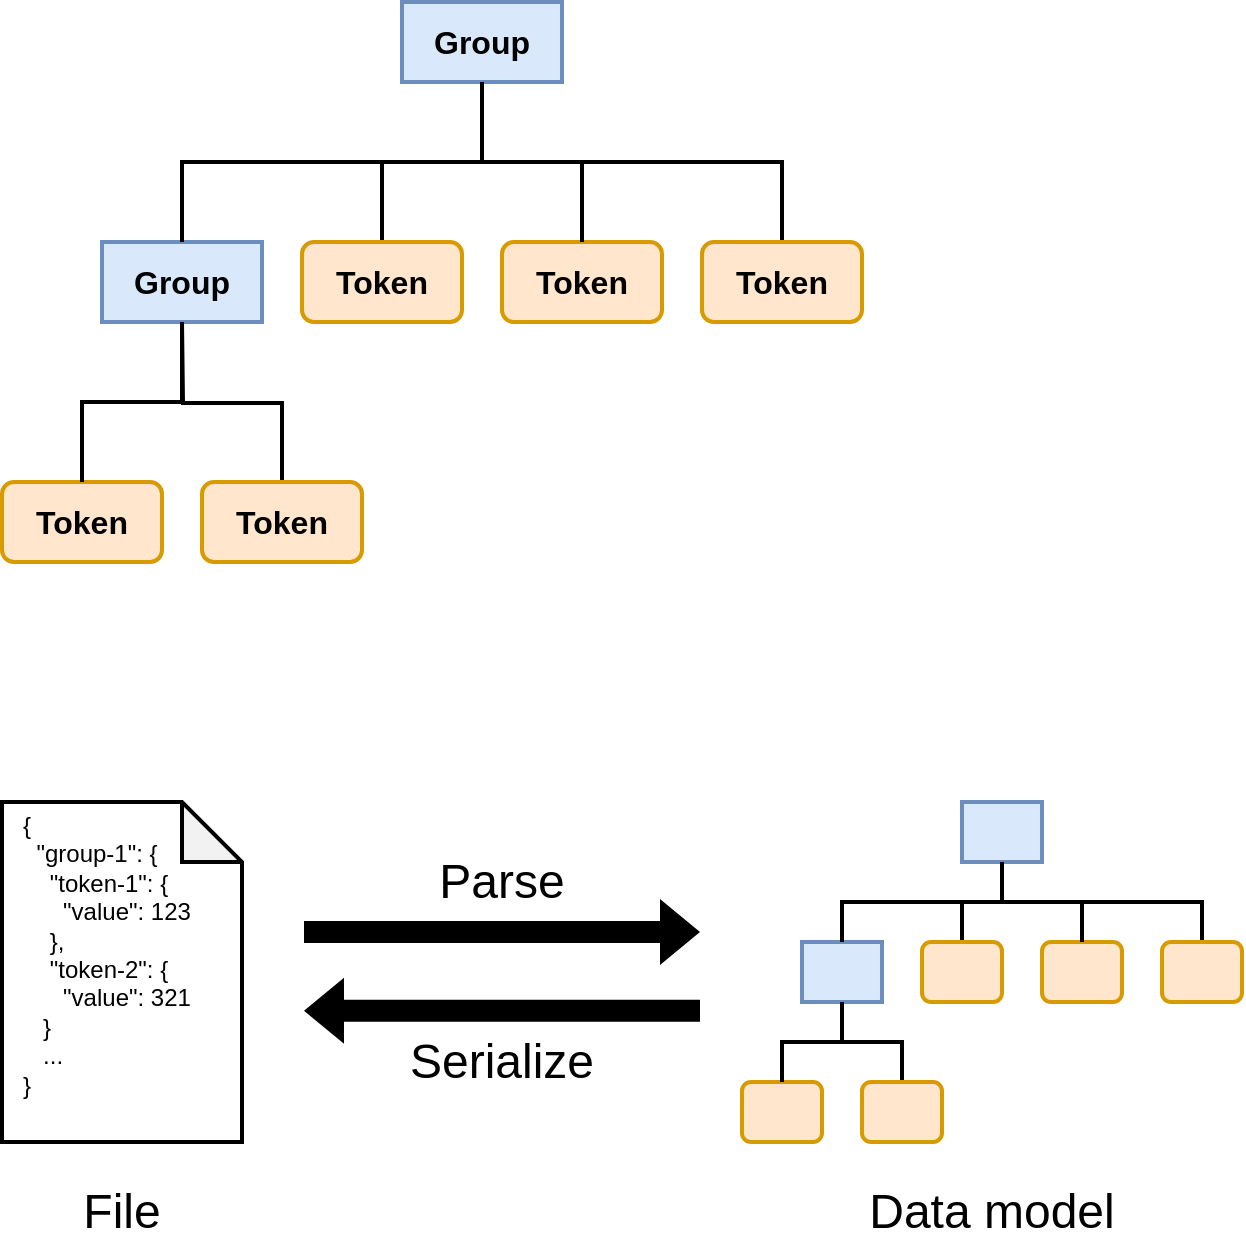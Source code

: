<mxfile version="16.2.2" type="github">
  <diagram id="TrQrrfVZEsW6YvjK7MY5" name="Page-1">
    <mxGraphModel dx="920" dy="462" grid="1" gridSize="10" guides="1" tooltips="1" connect="1" arrows="1" fold="1" page="1" pageScale="1" pageWidth="827" pageHeight="1169" math="0" shadow="0">
      <root>
        <mxCell id="0" />
        <mxCell id="1" parent="0" />
        <mxCell id="7WM5nvCgGK0gfCocXx7i-20" value="" style="group" vertex="1" connectable="0" parent="1">
          <mxGeometry x="80" y="80" width="430" height="280" as="geometry" />
        </mxCell>
        <mxCell id="7WM5nvCgGK0gfCocXx7i-1" value="Group" style="whiteSpace=wrap;html=1;fontStyle=1;fillColor=#dae8fc;strokeColor=#6c8ebf;strokeWidth=2;fontSize=16;" vertex="1" parent="7WM5nvCgGK0gfCocXx7i-20">
          <mxGeometry x="200" width="80" height="40" as="geometry" />
        </mxCell>
        <mxCell id="7WM5nvCgGK0gfCocXx7i-3" value="Group" style="whiteSpace=wrap;html=1;fontStyle=1;fillColor=#dae8fc;strokeColor=#6c8ebf;strokeWidth=2;fontSize=16;" vertex="1" parent="7WM5nvCgGK0gfCocXx7i-20">
          <mxGeometry x="50" y="120" width="80" height="40" as="geometry" />
        </mxCell>
        <mxCell id="7WM5nvCgGK0gfCocXx7i-4" value="" style="edgeStyle=orthogonalEdgeStyle;rounded=0;orthogonalLoop=1;jettySize=auto;html=1;startArrow=none;startFill=0;endArrow=none;endFill=0;exitX=0.5;exitY=1;exitDx=0;exitDy=0;strokeWidth=2;fontSize=16;" edge="1" parent="7WM5nvCgGK0gfCocXx7i-20" source="7WM5nvCgGK0gfCocXx7i-1" target="7WM5nvCgGK0gfCocXx7i-3">
          <mxGeometry relative="1" as="geometry" />
        </mxCell>
        <mxCell id="7WM5nvCgGK0gfCocXx7i-6" value="Token" style="whiteSpace=wrap;html=1;fontStyle=1;fillColor=#ffe6cc;strokeColor=#d79b00;strokeWidth=2;fontSize=16;rounded=1;" vertex="1" parent="7WM5nvCgGK0gfCocXx7i-20">
          <mxGeometry x="250" y="120" width="80" height="40" as="geometry" />
        </mxCell>
        <mxCell id="7WM5nvCgGK0gfCocXx7i-7" value="" style="edgeStyle=orthogonalEdgeStyle;rounded=0;orthogonalLoop=1;jettySize=auto;html=1;endArrow=none;endFill=0;strokeWidth=2;fontSize=16;" edge="1" parent="7WM5nvCgGK0gfCocXx7i-20" source="7WM5nvCgGK0gfCocXx7i-1" target="7WM5nvCgGK0gfCocXx7i-6">
          <mxGeometry relative="1" as="geometry" />
        </mxCell>
        <mxCell id="7WM5nvCgGK0gfCocXx7i-11" style="edgeStyle=orthogonalEdgeStyle;rounded=0;orthogonalLoop=1;jettySize=auto;html=1;exitX=0.5;exitY=0;exitDx=0;exitDy=0;entryX=0.5;entryY=1;entryDx=0;entryDy=0;startArrow=none;startFill=0;endArrow=none;endFill=0;strokeWidth=2;fontSize=16;" edge="1" parent="7WM5nvCgGK0gfCocXx7i-20" source="7WM5nvCgGK0gfCocXx7i-8" target="7WM5nvCgGK0gfCocXx7i-1">
          <mxGeometry relative="1" as="geometry" />
        </mxCell>
        <mxCell id="7WM5nvCgGK0gfCocXx7i-8" value="Token" style="whiteSpace=wrap;html=1;fontStyle=1;fillColor=#ffe6cc;strokeColor=#d79b00;strokeWidth=2;fontSize=16;rounded=1;" vertex="1" parent="7WM5nvCgGK0gfCocXx7i-20">
          <mxGeometry x="150" y="120" width="80" height="40" as="geometry" />
        </mxCell>
        <mxCell id="7WM5nvCgGK0gfCocXx7i-12" style="edgeStyle=orthogonalEdgeStyle;rounded=0;orthogonalLoop=1;jettySize=auto;html=1;exitX=0.5;exitY=0;exitDx=0;exitDy=0;entryX=0.5;entryY=1;entryDx=0;entryDy=0;startArrow=none;startFill=0;endArrow=none;endFill=0;strokeWidth=2;fontSize=16;" edge="1" parent="7WM5nvCgGK0gfCocXx7i-20" source="7WM5nvCgGK0gfCocXx7i-9" target="7WM5nvCgGK0gfCocXx7i-1">
          <mxGeometry relative="1" as="geometry" />
        </mxCell>
        <mxCell id="7WM5nvCgGK0gfCocXx7i-9" value="Token" style="whiteSpace=wrap;html=1;fontStyle=1;fillColor=#ffe6cc;strokeColor=#d79b00;strokeWidth=2;fontSize=16;rounded=1;" vertex="1" parent="7WM5nvCgGK0gfCocXx7i-20">
          <mxGeometry x="350" y="120" width="80" height="40" as="geometry" />
        </mxCell>
        <mxCell id="7WM5nvCgGK0gfCocXx7i-13" value="Token" style="whiteSpace=wrap;html=1;fontStyle=1;fillColor=#ffe6cc;strokeColor=#d79b00;strokeWidth=2;fontSize=16;rounded=1;" vertex="1" parent="7WM5nvCgGK0gfCocXx7i-20">
          <mxGeometry y="240" width="80" height="40" as="geometry" />
        </mxCell>
        <mxCell id="7WM5nvCgGK0gfCocXx7i-17" style="edgeStyle=orthogonalEdgeStyle;rounded=0;orthogonalLoop=1;jettySize=auto;html=1;exitX=0.5;exitY=1;exitDx=0;exitDy=0;entryX=0.5;entryY=0;entryDx=0;entryDy=0;startArrow=none;startFill=0;endArrow=none;endFill=0;strokeWidth=2;fontSize=16;" edge="1" parent="7WM5nvCgGK0gfCocXx7i-20" source="7WM5nvCgGK0gfCocXx7i-3" target="7WM5nvCgGK0gfCocXx7i-13">
          <mxGeometry relative="1" as="geometry" />
        </mxCell>
        <mxCell id="7WM5nvCgGK0gfCocXx7i-18" style="edgeStyle=orthogonalEdgeStyle;rounded=0;orthogonalLoop=1;jettySize=auto;html=1;exitX=0.5;exitY=0;exitDx=0;exitDy=0;startArrow=none;startFill=0;endArrow=none;endFill=0;strokeWidth=2;fontSize=16;" edge="1" parent="7WM5nvCgGK0gfCocXx7i-20" source="7WM5nvCgGK0gfCocXx7i-14">
          <mxGeometry relative="1" as="geometry">
            <mxPoint x="90" y="160" as="targetPoint" />
          </mxGeometry>
        </mxCell>
        <mxCell id="7WM5nvCgGK0gfCocXx7i-14" value="Token" style="whiteSpace=wrap;html=1;fontStyle=1;fillColor=#ffe6cc;strokeColor=#d79b00;strokeWidth=2;fontSize=16;rounded=1;" vertex="1" parent="7WM5nvCgGK0gfCocXx7i-20">
          <mxGeometry x="100" y="240" width="80" height="40" as="geometry" />
        </mxCell>
        <mxCell id="7WM5nvCgGK0gfCocXx7i-45" value="" style="group" vertex="1" connectable="0" parent="1">
          <mxGeometry x="80" y="480" width="620" height="220" as="geometry" />
        </mxCell>
        <mxCell id="7WM5nvCgGK0gfCocXx7i-19" value="&lt;div style=&quot;font-size: 12px&quot; align=&quot;left&quot;&gt;&lt;font style=&quot;font-size: 12px&quot;&gt;{&lt;/font&gt;&lt;/div&gt;&lt;div style=&quot;font-size: 12px&quot; align=&quot;left&quot;&gt;&lt;font style=&quot;font-size: 12px&quot;&gt;&amp;nbsp; &quot;group-1&quot;: {&lt;/font&gt;&lt;/div&gt;&lt;div style=&quot;font-size: 12px&quot; align=&quot;left&quot;&gt;&lt;font style=&quot;font-size: 12px&quot;&gt;&amp;nbsp;&amp;nbsp;&amp;nbsp; &quot;token-1&quot;: {&lt;/font&gt;&lt;/div&gt;&lt;div style=&quot;font-size: 12px&quot; align=&quot;left&quot;&gt;&lt;font style=&quot;font-size: 12px&quot;&gt;&amp;nbsp;&amp;nbsp;&amp;nbsp;&amp;nbsp;&amp;nbsp; &quot;value&quot;: 123&lt;/font&gt;&lt;/div&gt;&lt;div style=&quot;font-size: 12px&quot; align=&quot;left&quot;&gt;&lt;font style=&quot;font-size: 12px&quot;&gt;&amp;nbsp;&amp;nbsp;&amp;nbsp; },&lt;/font&gt;&lt;/div&gt;&lt;div style=&quot;font-size: 12px&quot; align=&quot;left&quot;&gt;&lt;font style=&quot;font-size: 12px&quot;&gt;&amp;nbsp;&amp;nbsp;&amp;nbsp; &quot;token-2&quot;: {&lt;/font&gt;&lt;/div&gt;&lt;div style=&quot;font-size: 12px&quot; align=&quot;left&quot;&gt;&lt;font style=&quot;font-size: 12px&quot;&gt;&amp;nbsp;&amp;nbsp;&amp;nbsp;&amp;nbsp;&amp;nbsp; &quot;value&quot;: 321&lt;/font&gt;&lt;/div&gt;&lt;div style=&quot;font-size: 12px&quot; align=&quot;left&quot;&gt;&lt;font style=&quot;font-size: 12px&quot;&gt;&amp;nbsp;&amp;nbsp; }&lt;/font&gt;&lt;/div&gt;&lt;div style=&quot;font-size: 12px&quot; align=&quot;left&quot;&gt;&lt;font style=&quot;font-size: 12px&quot;&gt;&amp;nbsp;&amp;nbsp; ...&lt;/font&gt;&lt;/div&gt;&lt;div style=&quot;font-size: 12px&quot; align=&quot;left&quot;&gt;&lt;font style=&quot;font-size: 12px&quot;&gt;}&lt;br&gt;&lt;/font&gt;&lt;/div&gt;&lt;font style=&quot;font-size: 12px&quot;&gt;&lt;br&gt;&lt;/font&gt;" style="shape=note;whiteSpace=wrap;html=1;backgroundOutline=1;darkOpacity=0.05;rounded=1;fontSize=16;strokeWidth=2;verticalAlign=top;spacing=0;spacingLeft=-15;" vertex="1" parent="7WM5nvCgGK0gfCocXx7i-45">
          <mxGeometry width="120" height="170" as="geometry" />
        </mxCell>
        <mxCell id="7WM5nvCgGK0gfCocXx7i-37" value="" style="group" vertex="1" connectable="0" parent="7WM5nvCgGK0gfCocXx7i-45">
          <mxGeometry x="370" width="250" height="170" as="geometry" />
        </mxCell>
        <mxCell id="7WM5nvCgGK0gfCocXx7i-22" value="" style="whiteSpace=wrap;html=1;fontStyle=1;fillColor=#dae8fc;strokeColor=#6c8ebf;strokeWidth=2;fontSize=16;" vertex="1" parent="7WM5nvCgGK0gfCocXx7i-37">
          <mxGeometry x="110" width="40" height="30" as="geometry" />
        </mxCell>
        <mxCell id="7WM5nvCgGK0gfCocXx7i-23" value="&lt;div&gt;&lt;br&gt;&lt;/div&gt;" style="whiteSpace=wrap;html=1;fontStyle=1;fillColor=#dae8fc;strokeColor=#6c8ebf;strokeWidth=2;fontSize=16;" vertex="1" parent="7WM5nvCgGK0gfCocXx7i-37">
          <mxGeometry x="30" y="70" width="40" height="30" as="geometry" />
        </mxCell>
        <mxCell id="7WM5nvCgGK0gfCocXx7i-24" value="" style="edgeStyle=orthogonalEdgeStyle;rounded=0;orthogonalLoop=1;jettySize=auto;html=1;startArrow=none;startFill=0;endArrow=none;endFill=0;exitX=0.5;exitY=1;exitDx=0;exitDy=0;strokeWidth=2;fontSize=16;" edge="1" parent="7WM5nvCgGK0gfCocXx7i-37" source="7WM5nvCgGK0gfCocXx7i-22" target="7WM5nvCgGK0gfCocXx7i-23">
          <mxGeometry relative="1" as="geometry" />
        </mxCell>
        <mxCell id="7WM5nvCgGK0gfCocXx7i-25" value="" style="whiteSpace=wrap;html=1;fontStyle=1;fillColor=#ffe6cc;strokeColor=#d79b00;strokeWidth=2;fontSize=16;rounded=1;" vertex="1" parent="7WM5nvCgGK0gfCocXx7i-37">
          <mxGeometry x="150" y="70" width="40" height="30" as="geometry" />
        </mxCell>
        <mxCell id="7WM5nvCgGK0gfCocXx7i-26" value="" style="edgeStyle=orthogonalEdgeStyle;rounded=0;orthogonalLoop=1;jettySize=auto;html=1;endArrow=none;endFill=0;strokeWidth=2;fontSize=16;" edge="1" parent="7WM5nvCgGK0gfCocXx7i-37" source="7WM5nvCgGK0gfCocXx7i-22" target="7WM5nvCgGK0gfCocXx7i-25">
          <mxGeometry relative="1" as="geometry" />
        </mxCell>
        <mxCell id="7WM5nvCgGK0gfCocXx7i-27" style="edgeStyle=orthogonalEdgeStyle;rounded=0;orthogonalLoop=1;jettySize=auto;html=1;exitX=0.5;exitY=0;exitDx=0;exitDy=0;entryX=0.5;entryY=1;entryDx=0;entryDy=0;startArrow=none;startFill=0;endArrow=none;endFill=0;strokeWidth=2;fontSize=16;" edge="1" parent="7WM5nvCgGK0gfCocXx7i-37" source="7WM5nvCgGK0gfCocXx7i-28" target="7WM5nvCgGK0gfCocXx7i-22">
          <mxGeometry relative="1" as="geometry" />
        </mxCell>
        <mxCell id="7WM5nvCgGK0gfCocXx7i-28" value="" style="whiteSpace=wrap;html=1;fontStyle=1;fillColor=#ffe6cc;strokeColor=#d79b00;strokeWidth=2;fontSize=16;rounded=1;" vertex="1" parent="7WM5nvCgGK0gfCocXx7i-37">
          <mxGeometry x="90" y="70" width="40" height="30" as="geometry" />
        </mxCell>
        <mxCell id="7WM5nvCgGK0gfCocXx7i-29" style="edgeStyle=orthogonalEdgeStyle;rounded=0;orthogonalLoop=1;jettySize=auto;html=1;exitX=0.5;exitY=0;exitDx=0;exitDy=0;entryX=0.5;entryY=1;entryDx=0;entryDy=0;startArrow=none;startFill=0;endArrow=none;endFill=0;strokeWidth=2;fontSize=16;" edge="1" parent="7WM5nvCgGK0gfCocXx7i-37" source="7WM5nvCgGK0gfCocXx7i-30" target="7WM5nvCgGK0gfCocXx7i-22">
          <mxGeometry relative="1" as="geometry" />
        </mxCell>
        <mxCell id="7WM5nvCgGK0gfCocXx7i-30" value="" style="whiteSpace=wrap;html=1;fontStyle=1;fillColor=#ffe6cc;strokeColor=#d79b00;strokeWidth=2;fontSize=16;rounded=1;" vertex="1" parent="7WM5nvCgGK0gfCocXx7i-37">
          <mxGeometry x="210" y="70" width="40" height="30" as="geometry" />
        </mxCell>
        <mxCell id="7WM5nvCgGK0gfCocXx7i-31" value="" style="whiteSpace=wrap;html=1;fontStyle=1;fillColor=#ffe6cc;strokeColor=#d79b00;strokeWidth=2;fontSize=16;rounded=1;" vertex="1" parent="7WM5nvCgGK0gfCocXx7i-37">
          <mxGeometry y="140" width="40" height="30" as="geometry" />
        </mxCell>
        <mxCell id="7WM5nvCgGK0gfCocXx7i-32" style="edgeStyle=orthogonalEdgeStyle;rounded=0;orthogonalLoop=1;jettySize=auto;html=1;exitX=0.5;exitY=1;exitDx=0;exitDy=0;entryX=0.5;entryY=0;entryDx=0;entryDy=0;startArrow=none;startFill=0;endArrow=none;endFill=0;strokeWidth=2;fontSize=16;" edge="1" parent="7WM5nvCgGK0gfCocXx7i-37" source="7WM5nvCgGK0gfCocXx7i-23" target="7WM5nvCgGK0gfCocXx7i-31">
          <mxGeometry relative="1" as="geometry" />
        </mxCell>
        <mxCell id="7WM5nvCgGK0gfCocXx7i-33" style="edgeStyle=orthogonalEdgeStyle;rounded=0;orthogonalLoop=1;jettySize=auto;html=1;exitX=0.5;exitY=0;exitDx=0;exitDy=0;startArrow=none;startFill=0;endArrow=none;endFill=0;strokeWidth=2;fontSize=16;entryX=0.5;entryY=1;entryDx=0;entryDy=0;" edge="1" parent="7WM5nvCgGK0gfCocXx7i-37" source="7WM5nvCgGK0gfCocXx7i-34" target="7WM5nvCgGK0gfCocXx7i-23">
          <mxGeometry relative="1" as="geometry">
            <mxPoint x="60" y="160" as="targetPoint" />
          </mxGeometry>
        </mxCell>
        <mxCell id="7WM5nvCgGK0gfCocXx7i-34" value="" style="whiteSpace=wrap;html=1;fontStyle=1;fillColor=#ffe6cc;strokeColor=#d79b00;strokeWidth=2;fontSize=16;rounded=1;" vertex="1" parent="7WM5nvCgGK0gfCocXx7i-37">
          <mxGeometry x="60" y="140" width="40" height="30" as="geometry" />
        </mxCell>
        <mxCell id="7WM5nvCgGK0gfCocXx7i-41" value="" style="group" vertex="1" connectable="0" parent="7WM5nvCgGK0gfCocXx7i-45">
          <mxGeometry x="150" y="25" width="200" height="120" as="geometry" />
        </mxCell>
        <mxCell id="7WM5nvCgGK0gfCocXx7i-36" value="" style="shape=flexArrow;endArrow=classic;html=1;rounded=0;fontSize=12;strokeWidth=2;fillColor=#000000;strokeColor=none;" edge="1" parent="7WM5nvCgGK0gfCocXx7i-41">
          <mxGeometry width="50" height="50" relative="1" as="geometry">
            <mxPoint x="200" y="79.41" as="sourcePoint" />
            <mxPoint y="79.41" as="targetPoint" />
          </mxGeometry>
        </mxCell>
        <mxCell id="7WM5nvCgGK0gfCocXx7i-38" value="" style="shape=flexArrow;endArrow=classic;html=1;rounded=0;fontSize=12;strokeWidth=2;fillColor=#000000;strokeColor=none;" edge="1" parent="7WM5nvCgGK0gfCocXx7i-41">
          <mxGeometry width="50" height="50" relative="1" as="geometry">
            <mxPoint y="40.0" as="sourcePoint" />
            <mxPoint x="200" y="40.0" as="targetPoint" />
          </mxGeometry>
        </mxCell>
        <mxCell id="7WM5nvCgGK0gfCocXx7i-39" value="Parse" style="text;html=1;strokeColor=none;fillColor=none;align=center;verticalAlign=middle;whiteSpace=wrap;rounded=0;fontSize=24;" vertex="1" parent="7WM5nvCgGK0gfCocXx7i-41">
          <mxGeometry width="200" height="30" as="geometry" />
        </mxCell>
        <mxCell id="7WM5nvCgGK0gfCocXx7i-40" value="Serialize" style="text;html=1;strokeColor=none;fillColor=none;align=center;verticalAlign=middle;whiteSpace=wrap;rounded=0;fontSize=24;" vertex="1" parent="7WM5nvCgGK0gfCocXx7i-41">
          <mxGeometry y="90" width="200" height="30" as="geometry" />
        </mxCell>
        <mxCell id="7WM5nvCgGK0gfCocXx7i-43" value="File" style="text;html=1;strokeColor=none;fillColor=none;align=center;verticalAlign=middle;whiteSpace=wrap;rounded=0;fontSize=24;" vertex="1" parent="7WM5nvCgGK0gfCocXx7i-45">
          <mxGeometry y="190" width="120" height="30" as="geometry" />
        </mxCell>
        <mxCell id="7WM5nvCgGK0gfCocXx7i-44" value="Data model" style="text;html=1;strokeColor=none;fillColor=none;align=center;verticalAlign=middle;whiteSpace=wrap;rounded=0;fontSize=24;" vertex="1" parent="7WM5nvCgGK0gfCocXx7i-45">
          <mxGeometry x="370" y="190" width="250" height="30" as="geometry" />
        </mxCell>
      </root>
    </mxGraphModel>
  </diagram>
</mxfile>
